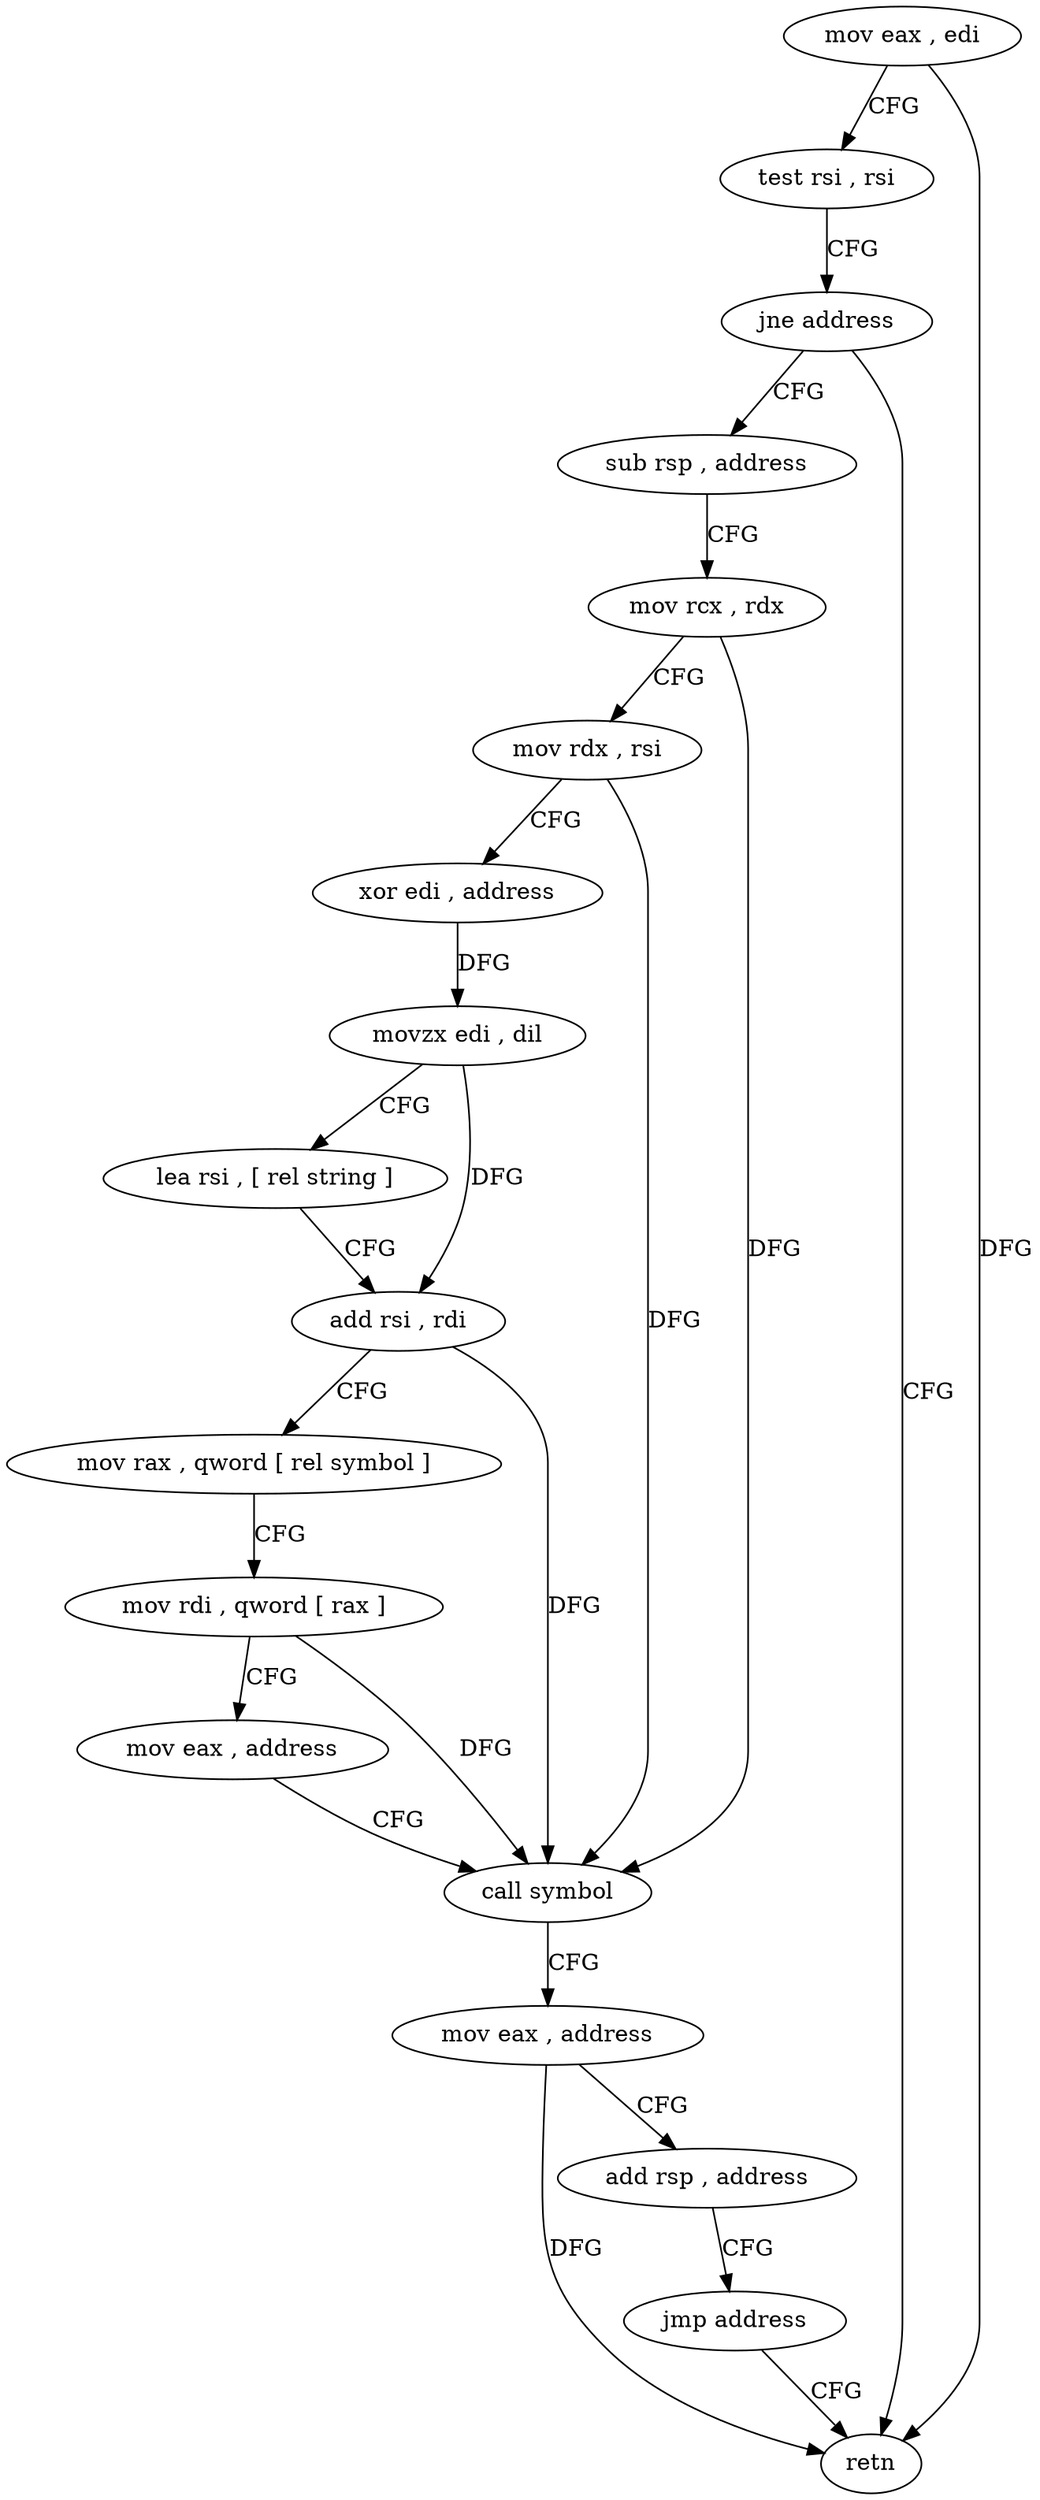 digraph "func" {
"193824" [label = "mov eax , edi" ]
"193826" [label = "test rsi , rsi" ]
"193829" [label = "jne address" ]
"193833" [label = "sub rsp , address" ]
"193831" [label = "retn" ]
"193837" [label = "mov rcx , rdx" ]
"193840" [label = "mov rdx , rsi" ]
"193843" [label = "xor edi , address" ]
"193846" [label = "movzx edi , dil" ]
"193850" [label = "lea rsi , [ rel string ]" ]
"193857" [label = "add rsi , rdi" ]
"193860" [label = "mov rax , qword [ rel symbol ]" ]
"193867" [label = "mov rdi , qword [ rax ]" ]
"193870" [label = "mov eax , address" ]
"193875" [label = "call symbol" ]
"193880" [label = "mov eax , address" ]
"193885" [label = "add rsp , address" ]
"193889" [label = "jmp address" ]
"193824" -> "193826" [ label = "CFG" ]
"193824" -> "193831" [ label = "DFG" ]
"193826" -> "193829" [ label = "CFG" ]
"193829" -> "193833" [ label = "CFG" ]
"193829" -> "193831" [ label = "CFG" ]
"193833" -> "193837" [ label = "CFG" ]
"193837" -> "193840" [ label = "CFG" ]
"193837" -> "193875" [ label = "DFG" ]
"193840" -> "193843" [ label = "CFG" ]
"193840" -> "193875" [ label = "DFG" ]
"193843" -> "193846" [ label = "DFG" ]
"193846" -> "193850" [ label = "CFG" ]
"193846" -> "193857" [ label = "DFG" ]
"193850" -> "193857" [ label = "CFG" ]
"193857" -> "193860" [ label = "CFG" ]
"193857" -> "193875" [ label = "DFG" ]
"193860" -> "193867" [ label = "CFG" ]
"193867" -> "193870" [ label = "CFG" ]
"193867" -> "193875" [ label = "DFG" ]
"193870" -> "193875" [ label = "CFG" ]
"193875" -> "193880" [ label = "CFG" ]
"193880" -> "193885" [ label = "CFG" ]
"193880" -> "193831" [ label = "DFG" ]
"193885" -> "193889" [ label = "CFG" ]
"193889" -> "193831" [ label = "CFG" ]
}
